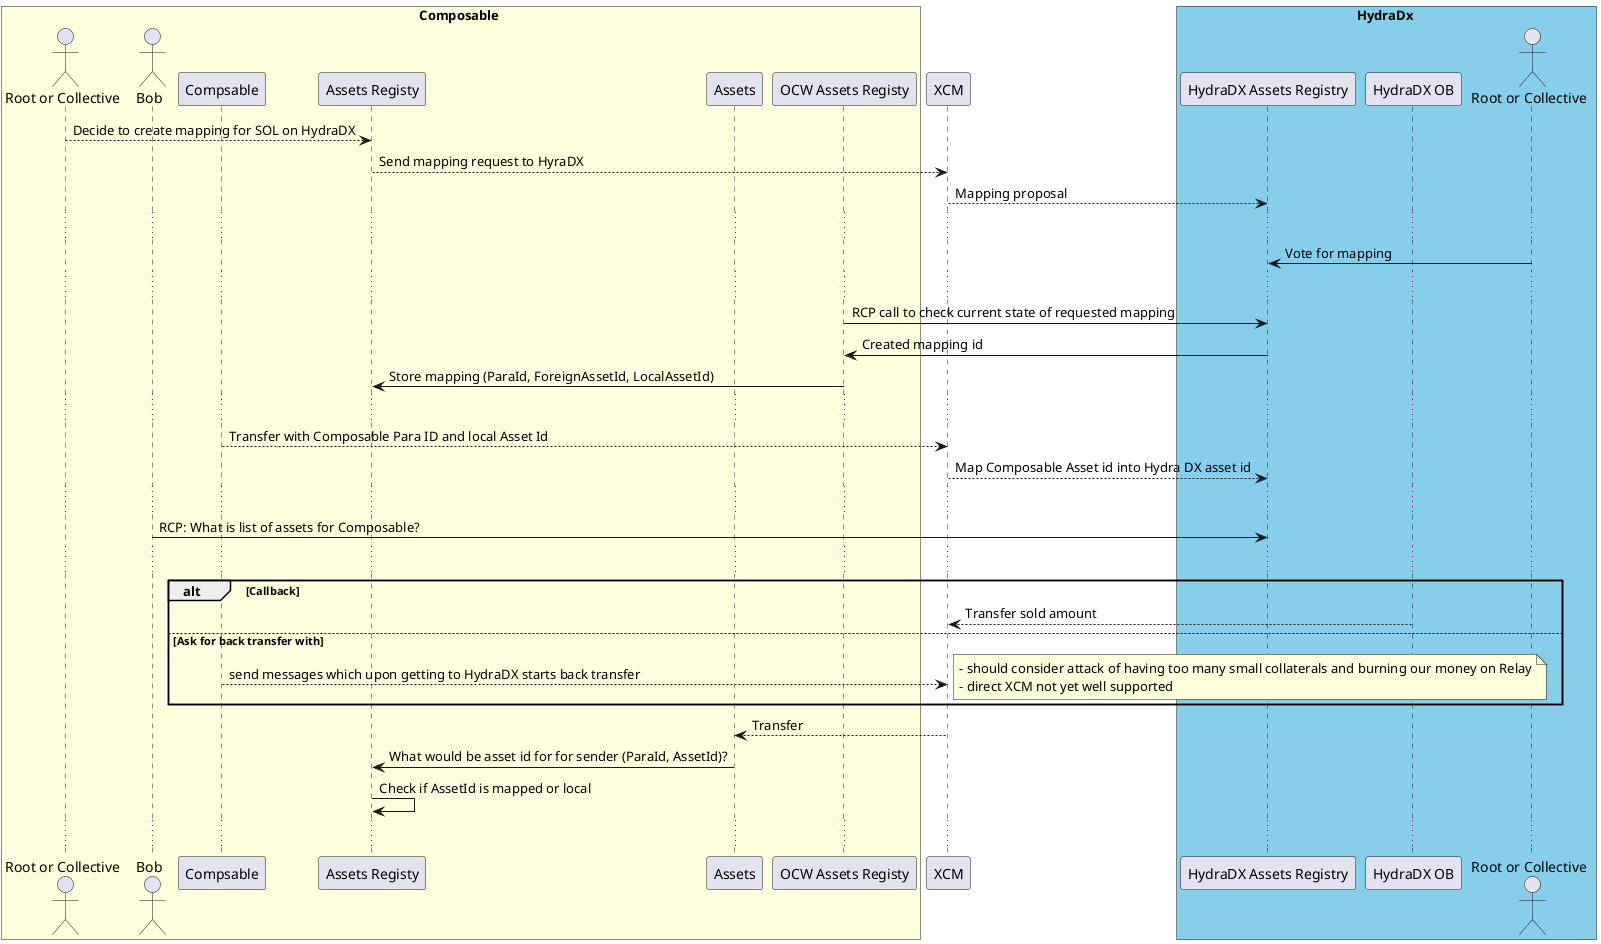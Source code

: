 @startuml

box Composable #LightYellow
  actor "Root or Collective" as composable_authority
  actor "Bob" as bob
  participant "Compsable" as composable
  participant "Assets Registy" as assets_registry_pallet
  participant "Assets" as assets_pallet
  participant "OCW Assets Registy" as assets_registry_ocw


end box

participant XCM as xcm

box HydraDx #SkyBlue
  participant "HydraDX Assets Registry" as assets_registry_hydra_dx
  participant "HydraDX OB" as dex
  actor "Root or Collective" as hydra_dx_authority
end box

composable_authority --> assets_registry_pallet : Decide to create mapping for SOL on HydraDX

assets_registry_pallet --> xcm: Send mapping request to HyraDX

xcm --> assets_registry_hydra_dx : Mapping proposal

...


hydra_dx_authority -> assets_registry_hydra_dx : Vote for mapping


...

assets_registry_ocw -> assets_registry_hydra_dx : RCP call to check current state of requested mapping

assets_registry_hydra_dx -> assets_registry_ocw: Created mapping id

assets_registry_ocw -> assets_registry_pallet: Store mapping (ParaId, ForeignAssetId, LocalAssetId)

...

composable --> xcm: Transfer with Composable Para ID and local Asset Id

xcm --> assets_registry_hydra_dx : Map Composable Asset id into Hydra DX asset id


...

bob -> assets_registry_hydra_dx : RCP: What is list of assets for Composable?

...



alt Callback
  dex --> xcm: Transfer sold amount
else Ask for back transfer with
  composable --> xcm: send messages which upon getting to HydraDX starts back transfer
  note right
    - should consider attack of having too many small collaterals and burning our money on Relay
    - direct XCM not yet well supported
  end note
end

xcm --> assets_pallet : Transfer

assets_pallet -> assets_registry_pallet : What would be asset id for for sender (ParaId, AssetId)?

assets_registry_pallet -> assets_registry_pallet: Check if AssetId is mapped or local

...

@enduml
